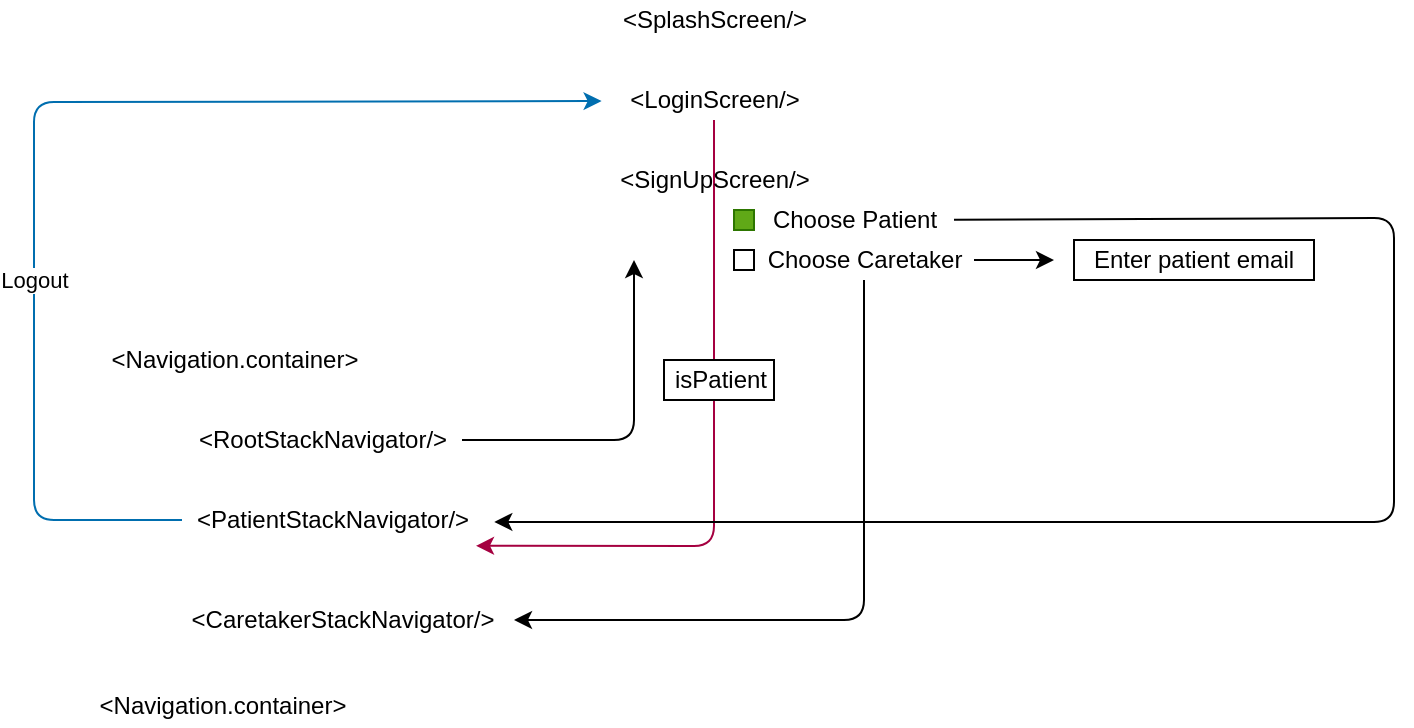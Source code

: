 <mxfile>
    <diagram id="SWFfu1ZcKKZxCQw3h8Oq" name="Page-1">
        <mxGraphModel dx="726" dy="448" grid="1" gridSize="10" guides="1" tooltips="1" connect="1" arrows="1" fold="1" page="1" pageScale="1" pageWidth="1169" pageHeight="827" math="0" shadow="0">
            <root>
                <mxCell id="0"/>
                <mxCell id="1" parent="0"/>
                <mxCell id="24" style="edgeStyle=none;html=1;entryX=0.98;entryY=1.145;entryDx=0;entryDy=0;entryPerimeter=0;fillColor=#d80073;strokeColor=#A50040;" edge="1" parent="1" source="14" target="10">
                    <mxGeometry relative="1" as="geometry">
                        <mxPoint x="890.0" y="350.0" as="targetPoint"/>
                        <Array as="points">
                            <mxPoint x="900" y="343"/>
                        </Array>
                    </mxGeometry>
                </mxCell>
                <mxCell id="31" value="" style="whiteSpace=wrap;html=1;" vertex="1" parent="1">
                    <mxGeometry x="875" y="250" width="55" height="20" as="geometry"/>
                </mxCell>
                <mxCell id="8" value="&amp;lt;Navigation.container&amp;gt;&lt;br&gt;" style="text;html=1;align=center;verticalAlign=middle;resizable=0;points=[];autosize=1;strokeColor=none;" vertex="1" parent="1">
                    <mxGeometry x="590" y="240" width="140" height="20" as="geometry"/>
                </mxCell>
                <mxCell id="12" style="edgeStyle=none;html=1;" edge="1" parent="1" source="9">
                    <mxGeometry relative="1" as="geometry">
                        <mxPoint x="860.0" y="200" as="targetPoint"/>
                        <Array as="points">
                            <mxPoint x="860" y="290"/>
                        </Array>
                    </mxGeometry>
                </mxCell>
                <mxCell id="9" value="&amp;lt;RootStackNavigator/&amp;gt;" style="text;html=1;align=center;verticalAlign=middle;resizable=0;points=[];autosize=1;strokeColor=none;" vertex="1" parent="1">
                    <mxGeometry x="634" y="280" width="140" height="20" as="geometry"/>
                </mxCell>
                <mxCell id="23" style="edgeStyle=none;html=1;entryX=-0.062;entryY=0.527;entryDx=0;entryDy=0;entryPerimeter=0;fillColor=#1ba1e2;strokeColor=#006EAF;" edge="1" parent="1" source="10" target="14">
                    <mxGeometry relative="1" as="geometry">
                        <Array as="points">
                            <mxPoint x="560" y="330"/>
                            <mxPoint x="560" y="121"/>
                        </Array>
                    </mxGeometry>
                </mxCell>
                <mxCell id="35" value="Logout" style="edgeLabel;html=1;align=center;verticalAlign=middle;resizable=0;points=[];" vertex="1" connectable="0" parent="23">
                    <mxGeometry x="-0.311" y="8" relative="1" as="geometry">
                        <mxPoint x="8" y="1" as="offset"/>
                    </mxGeometry>
                </mxCell>
                <mxCell id="10" value="&amp;lt;PatientStackNavigator/&amp;gt;" style="text;html=1;align=center;verticalAlign=middle;resizable=0;points=[];autosize=1;strokeColor=none;" vertex="1" parent="1">
                    <mxGeometry x="634" y="320" width="150" height="20" as="geometry"/>
                </mxCell>
                <mxCell id="11" value="&amp;lt;CaretakerStackNavigator/&amp;gt;" style="text;html=1;align=center;verticalAlign=middle;resizable=0;points=[];autosize=1;strokeColor=none;" vertex="1" parent="1">
                    <mxGeometry x="629" y="370" width="170" height="20" as="geometry"/>
                </mxCell>
                <mxCell id="13" value="&amp;lt;SplashScreen/&amp;gt;" style="text;html=1;align=center;verticalAlign=middle;resizable=0;points=[];autosize=1;strokeColor=none;" vertex="1" parent="1">
                    <mxGeometry x="845" y="70" width="110" height="20" as="geometry"/>
                </mxCell>
                <mxCell id="14" value="&amp;lt;LoginScreen/&amp;gt;" style="text;html=1;align=center;verticalAlign=middle;resizable=0;points=[];autosize=1;strokeColor=none;" vertex="1" parent="1">
                    <mxGeometry x="850" y="110" width="100" height="20" as="geometry"/>
                </mxCell>
                <mxCell id="21" style="edgeStyle=none;html=1;entryX=1.041;entryY=0.548;entryDx=0;entryDy=0;entryPerimeter=0;" edge="1" parent="1" source="18" target="10">
                    <mxGeometry relative="1" as="geometry">
                        <Array as="points">
                            <mxPoint x="1240" y="179"/>
                            <mxPoint x="1240" y="331"/>
                        </Array>
                    </mxGeometry>
                </mxCell>
                <mxCell id="18" value="Choose Patient" style="text;html=1;align=center;verticalAlign=middle;resizable=0;points=[];autosize=1;strokeColor=none;" vertex="1" parent="1">
                    <mxGeometry x="920" y="170" width="100" height="20" as="geometry"/>
                </mxCell>
                <mxCell id="20" style="edgeStyle=none;html=1;" edge="1" parent="1" source="19">
                    <mxGeometry relative="1" as="geometry">
                        <mxPoint x="800" y="380" as="targetPoint"/>
                        <Array as="points">
                            <mxPoint x="975" y="340"/>
                            <mxPoint x="975" y="380"/>
                        </Array>
                    </mxGeometry>
                </mxCell>
                <mxCell id="32" style="edgeStyle=none;html=1;" edge="1" parent="1" source="19">
                    <mxGeometry relative="1" as="geometry">
                        <mxPoint x="1070" y="200" as="targetPoint"/>
                    </mxGeometry>
                </mxCell>
                <mxCell id="19" value="Choose Caretaker" style="text;html=1;align=center;verticalAlign=middle;resizable=0;points=[];autosize=1;strokeColor=none;" vertex="1" parent="1">
                    <mxGeometry x="920" y="190" width="110" height="20" as="geometry"/>
                </mxCell>
                <mxCell id="22" value="&amp;lt;Navigation.container&amp;gt;&lt;br&gt;" style="text;html=1;align=center;verticalAlign=middle;resizable=0;points=[];autosize=1;strokeColor=none;" vertex="1" parent="1">
                    <mxGeometry x="584" y="413" width="140" height="20" as="geometry"/>
                </mxCell>
                <mxCell id="25" value="isPatient" style="text;html=1;align=center;verticalAlign=middle;resizable=0;points=[];autosize=1;strokeColor=none;" vertex="1" parent="1">
                    <mxGeometry x="872.5" y="250" width="60" height="20" as="geometry"/>
                </mxCell>
                <mxCell id="29" value="" style="rounded=0;whiteSpace=wrap;html=1;fillColor=#60a917;strokeColor=#2D7600;fontColor=#ffffff;" vertex="1" parent="1">
                    <mxGeometry x="910" y="175" width="10" height="10" as="geometry"/>
                </mxCell>
                <mxCell id="30" value="" style="rounded=0;whiteSpace=wrap;html=1;" vertex="1" parent="1">
                    <mxGeometry x="910" y="195" width="10" height="10" as="geometry"/>
                </mxCell>
                <mxCell id="15" value="&amp;lt;SignUpScreen/&amp;gt;" style="text;html=1;align=center;verticalAlign=middle;resizable=0;points=[];autosize=1;strokeColor=none;" vertex="1" parent="1">
                    <mxGeometry x="845" y="150" width="110" height="20" as="geometry"/>
                </mxCell>
                <mxCell id="33" value="Enter patient email" style="whiteSpace=wrap;html=1;" vertex="1" parent="1">
                    <mxGeometry x="1080" y="190" width="120" height="20" as="geometry"/>
                </mxCell>
            </root>
        </mxGraphModel>
    </diagram>
</mxfile>